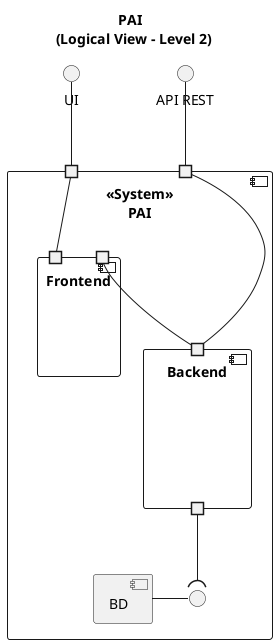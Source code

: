 @startuml

title "PAI \n (Logical View - Level 2)"

interface UI
interface "API REST"

component "<<System>>\nPAI" {
  portin " " as p1
  portin " " as p2
  component Backend
  component Frontend
  component BD
  interface " " as I1
}

component Frontend {
portin " " as p4
portin " " as p5
}

component Backend {
portin " " as p6
portout " " as p7
}

I1 -left- BD
p6-up- p5
p1 -up- UI
p2 -up- "API REST"
p2 -down-p6
p1 -down-p4
p7 -down-(I1

@enduml
